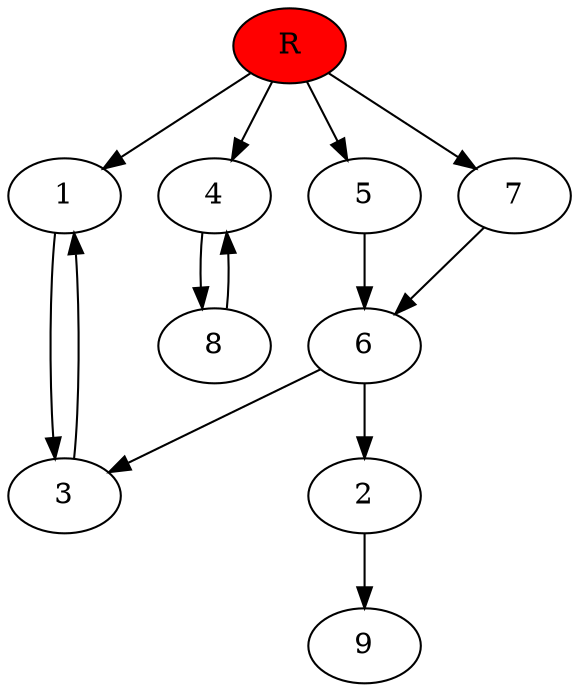 digraph prb18724 {
	1
	2
	3
	4
	5
	6
	7
	8
	R [fillcolor="#ff0000" style=filled]
	1 -> 3
	2 -> 9
	3 -> 1
	4 -> 8
	5 -> 6
	6 -> 2
	6 -> 3
	7 -> 6
	8 -> 4
	R -> 1
	R -> 4
	R -> 5
	R -> 7
}
